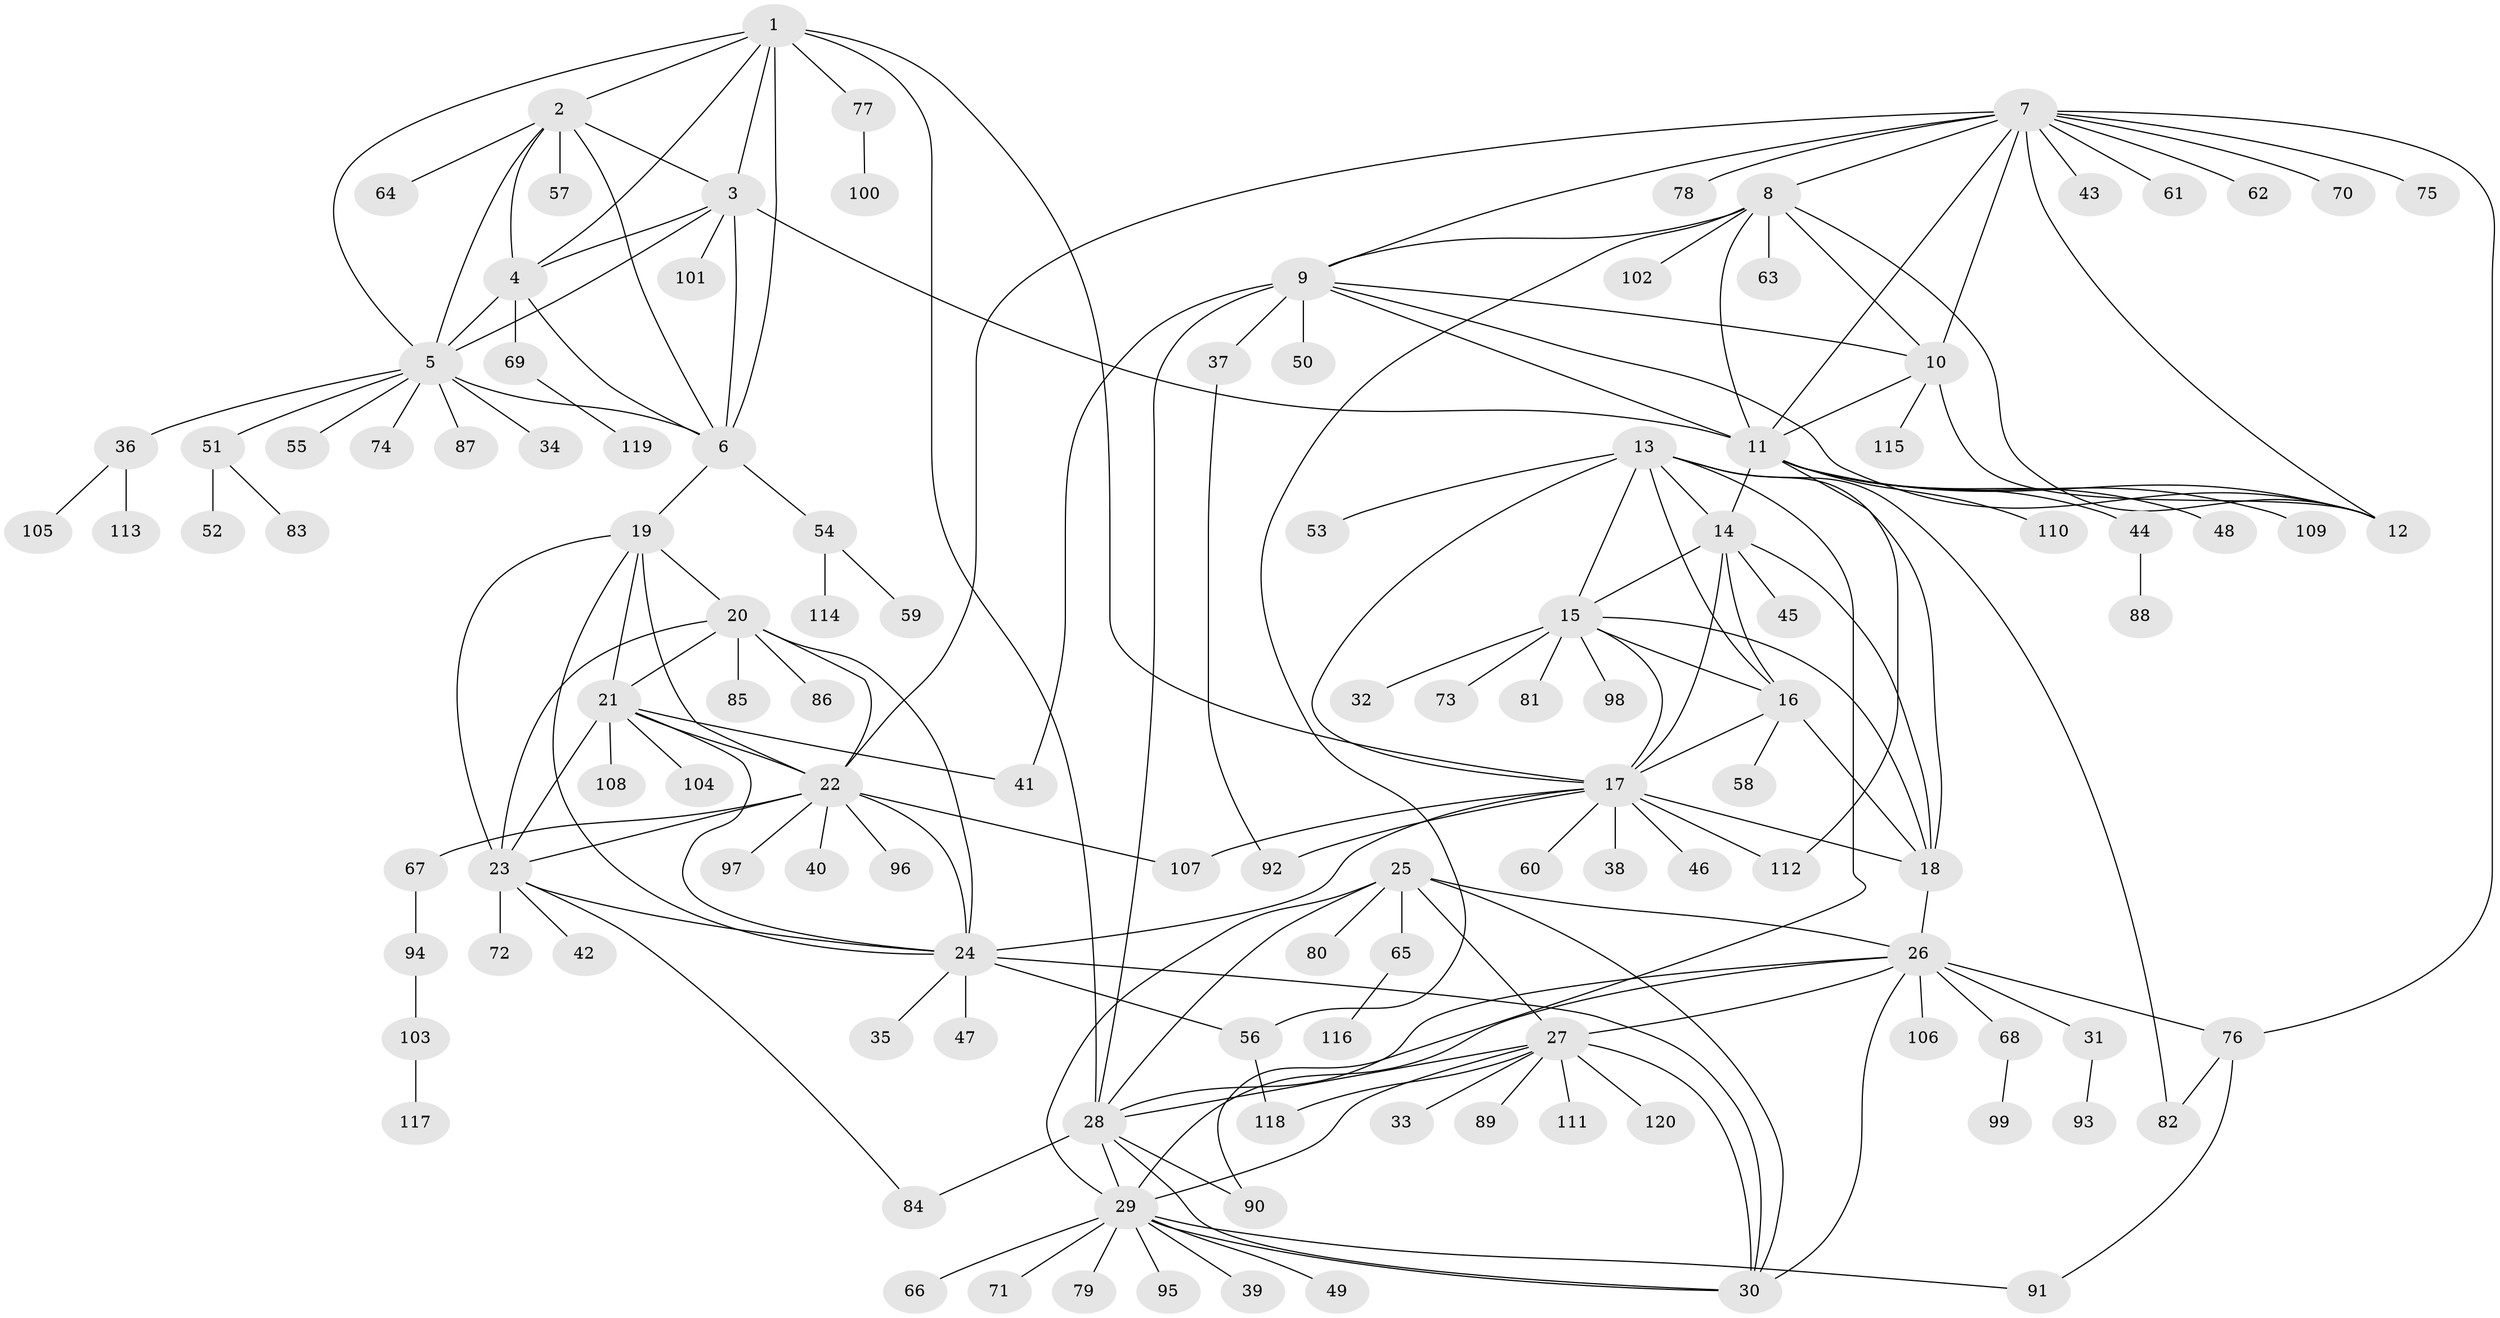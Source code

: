 // coarse degree distribution, {5: 0.03571428571428571, 11: 0.023809523809523808, 6: 0.011904761904761904, 9: 0.011904761904761904, 3: 0.023809523809523808, 7: 0.011904761904761904, 4: 0.011904761904761904, 8: 0.011904761904761904, 12: 0.011904761904761904, 1: 0.7380952380952381, 2: 0.07142857142857142, 16: 0.011904761904761904, 14: 0.011904761904761904, 13: 0.011904761904761904}
// Generated by graph-tools (version 1.1) at 2025/58/03/04/25 21:58:17]
// undirected, 120 vertices, 186 edges
graph export_dot {
graph [start="1"]
  node [color=gray90,style=filled];
  1;
  2;
  3;
  4;
  5;
  6;
  7;
  8;
  9;
  10;
  11;
  12;
  13;
  14;
  15;
  16;
  17;
  18;
  19;
  20;
  21;
  22;
  23;
  24;
  25;
  26;
  27;
  28;
  29;
  30;
  31;
  32;
  33;
  34;
  35;
  36;
  37;
  38;
  39;
  40;
  41;
  42;
  43;
  44;
  45;
  46;
  47;
  48;
  49;
  50;
  51;
  52;
  53;
  54;
  55;
  56;
  57;
  58;
  59;
  60;
  61;
  62;
  63;
  64;
  65;
  66;
  67;
  68;
  69;
  70;
  71;
  72;
  73;
  74;
  75;
  76;
  77;
  78;
  79;
  80;
  81;
  82;
  83;
  84;
  85;
  86;
  87;
  88;
  89;
  90;
  91;
  92;
  93;
  94;
  95;
  96;
  97;
  98;
  99;
  100;
  101;
  102;
  103;
  104;
  105;
  106;
  107;
  108;
  109;
  110;
  111;
  112;
  113;
  114;
  115;
  116;
  117;
  118;
  119;
  120;
  1 -- 2;
  1 -- 3;
  1 -- 4;
  1 -- 5;
  1 -- 6;
  1 -- 17;
  1 -- 28;
  1 -- 77;
  2 -- 3;
  2 -- 4;
  2 -- 5;
  2 -- 6;
  2 -- 57;
  2 -- 64;
  3 -- 4;
  3 -- 5;
  3 -- 6;
  3 -- 11;
  3 -- 101;
  4 -- 5;
  4 -- 6;
  4 -- 69;
  5 -- 6;
  5 -- 34;
  5 -- 36;
  5 -- 51;
  5 -- 55;
  5 -- 74;
  5 -- 87;
  6 -- 19;
  6 -- 54;
  7 -- 8;
  7 -- 9;
  7 -- 10;
  7 -- 11;
  7 -- 12;
  7 -- 22;
  7 -- 43;
  7 -- 61;
  7 -- 62;
  7 -- 70;
  7 -- 75;
  7 -- 76;
  7 -- 78;
  8 -- 9;
  8 -- 10;
  8 -- 11;
  8 -- 12;
  8 -- 56;
  8 -- 63;
  8 -- 102;
  9 -- 10;
  9 -- 11;
  9 -- 12;
  9 -- 28;
  9 -- 37;
  9 -- 41;
  9 -- 50;
  10 -- 11;
  10 -- 12;
  10 -- 115;
  11 -- 12;
  11 -- 14;
  11 -- 44;
  11 -- 48;
  11 -- 109;
  11 -- 110;
  11 -- 112;
  13 -- 14;
  13 -- 15;
  13 -- 16;
  13 -- 17;
  13 -- 18;
  13 -- 53;
  13 -- 82;
  13 -- 90;
  14 -- 15;
  14 -- 16;
  14 -- 17;
  14 -- 18;
  14 -- 45;
  15 -- 16;
  15 -- 17;
  15 -- 18;
  15 -- 32;
  15 -- 73;
  15 -- 81;
  15 -- 98;
  16 -- 17;
  16 -- 18;
  16 -- 58;
  17 -- 18;
  17 -- 24;
  17 -- 38;
  17 -- 46;
  17 -- 60;
  17 -- 92;
  17 -- 107;
  17 -- 112;
  18 -- 26;
  19 -- 20;
  19 -- 21;
  19 -- 22;
  19 -- 23;
  19 -- 24;
  20 -- 21;
  20 -- 22;
  20 -- 23;
  20 -- 24;
  20 -- 85;
  20 -- 86;
  21 -- 22;
  21 -- 23;
  21 -- 24;
  21 -- 41;
  21 -- 104;
  21 -- 108;
  22 -- 23;
  22 -- 24;
  22 -- 40;
  22 -- 67;
  22 -- 96;
  22 -- 97;
  22 -- 107;
  23 -- 24;
  23 -- 42;
  23 -- 72;
  23 -- 84;
  24 -- 30;
  24 -- 35;
  24 -- 47;
  24 -- 56;
  25 -- 26;
  25 -- 27;
  25 -- 28;
  25 -- 29;
  25 -- 30;
  25 -- 65;
  25 -- 80;
  26 -- 27;
  26 -- 28;
  26 -- 29;
  26 -- 30;
  26 -- 31;
  26 -- 68;
  26 -- 76;
  26 -- 106;
  27 -- 28;
  27 -- 29;
  27 -- 30;
  27 -- 33;
  27 -- 89;
  27 -- 111;
  27 -- 118;
  27 -- 120;
  28 -- 29;
  28 -- 30;
  28 -- 84;
  28 -- 90;
  29 -- 30;
  29 -- 39;
  29 -- 49;
  29 -- 66;
  29 -- 71;
  29 -- 79;
  29 -- 91;
  29 -- 95;
  31 -- 93;
  36 -- 105;
  36 -- 113;
  37 -- 92;
  44 -- 88;
  51 -- 52;
  51 -- 83;
  54 -- 59;
  54 -- 114;
  56 -- 118;
  65 -- 116;
  67 -- 94;
  68 -- 99;
  69 -- 119;
  76 -- 82;
  76 -- 91;
  77 -- 100;
  94 -- 103;
  103 -- 117;
}
